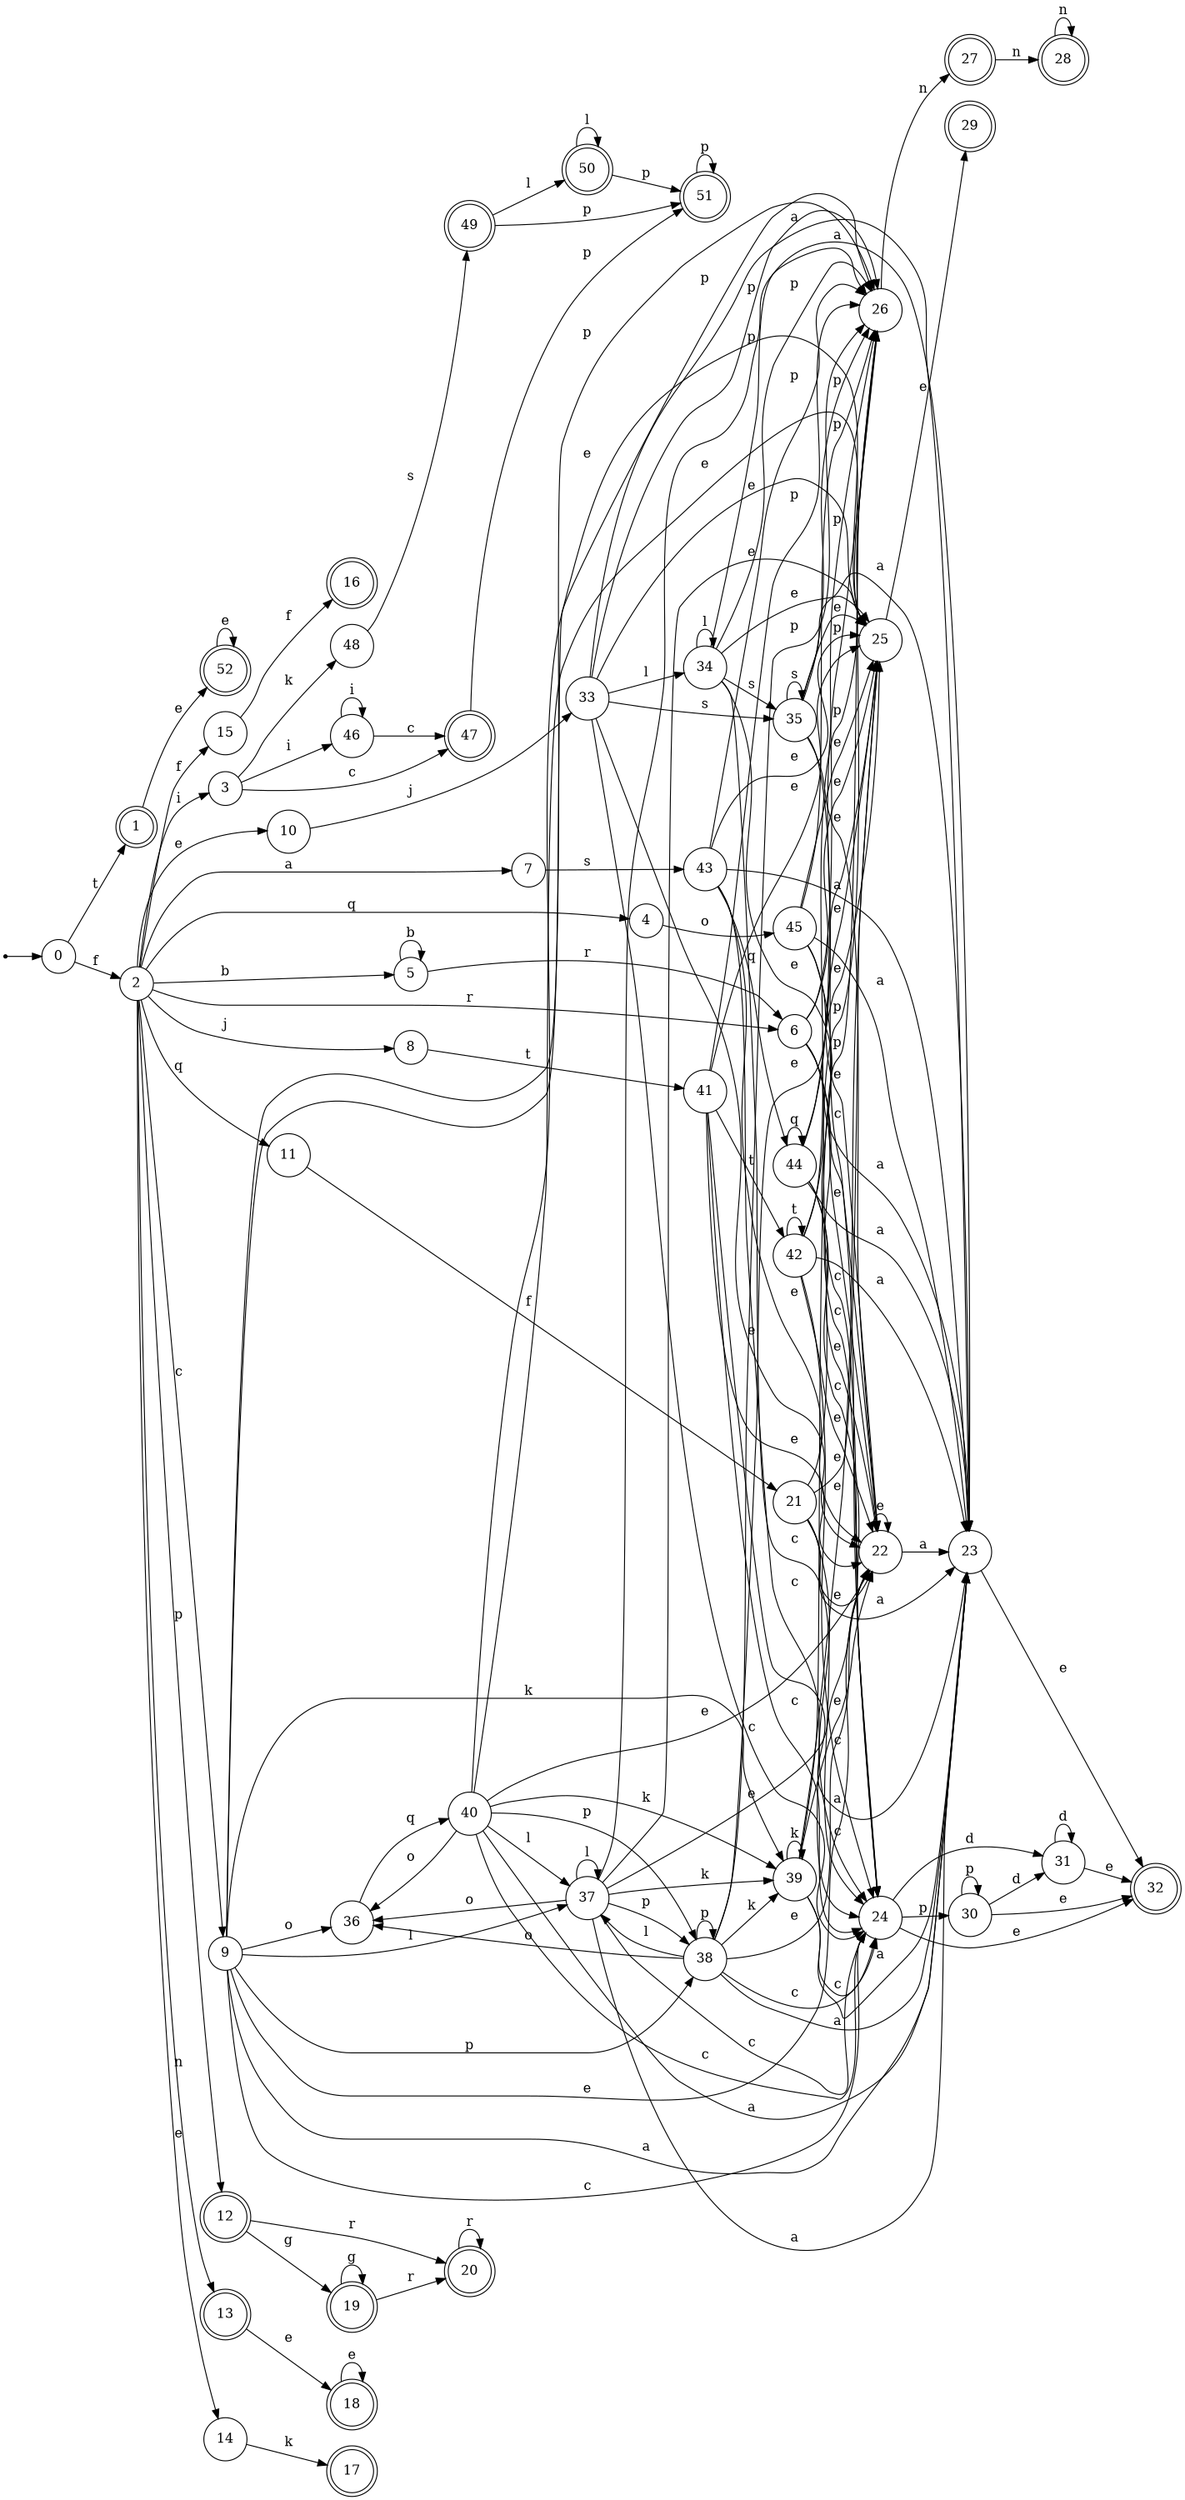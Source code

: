 digraph finite_state_machine {
rankdir=LR;
size="20,20";
node [shape = point]; "dummy0"
node [shape = circle]; "0";
"dummy0" -> "0";
node [shape = doublecircle]; "1";node [shape = circle]; "2";
node [shape = circle]; "3";
node [shape = circle]; "4";
node [shape = circle]; "5";
node [shape = circle]; "6";
node [shape = circle]; "7";
node [shape = circle]; "8";
node [shape = circle]; "9";
node [shape = circle]; "10";
node [shape = circle]; "11";
node [shape = doublecircle]; "12";node [shape = doublecircle]; "13";node [shape = circle]; "14";
node [shape = circle]; "15";
node [shape = doublecircle]; "16";node [shape = doublecircle]; "17";node [shape = doublecircle]; "18";node [shape = doublecircle]; "19";node [shape = doublecircle]; "20";node [shape = circle]; "21";
node [shape = circle]; "22";
node [shape = circle]; "23";
node [shape = circle]; "24";
node [shape = circle]; "25";
node [shape = circle]; "26";
node [shape = doublecircle]; "27";node [shape = doublecircle]; "28";node [shape = doublecircle]; "29";node [shape = circle]; "30";
node [shape = circle]; "31";
node [shape = doublecircle]; "32";node [shape = circle]; "33";
node [shape = circle]; "34";
node [shape = circle]; "35";
node [shape = circle]; "36";
node [shape = circle]; "37";
node [shape = circle]; "38";
node [shape = circle]; "39";
node [shape = circle]; "40";
node [shape = circle]; "41";
node [shape = circle]; "42";
node [shape = circle]; "43";
node [shape = circle]; "44";
node [shape = circle]; "45";
node [shape = circle]; "46";
node [shape = doublecircle]; "47";node [shape = circle]; "48";
node [shape = doublecircle]; "49";node [shape = doublecircle]; "50";node [shape = doublecircle]; "51";node [shape = doublecircle]; "52";"0" -> "1" [label = "t"];
 "0" -> "2" [label = "f"];
 "2" -> "3" [label = "i"];
 "2" -> "11" [label = "q"];
 "2" -> "4" [label = "q"];
 "2" -> "5" [label = "b"];
 "2" -> "6" [label = "r"];
 "2" -> "7" [label = "a"];
 "2" -> "8" [label = "j"];
 "2" -> "9" [label = "c"];
 "2" -> "10" [label = "e"];
 "2" -> "14" [label = "e"];
 "2" -> "12" [label = "p"];
 "2" -> "13" [label = "n"];
 "2" -> "15" [label = "f"];
 "15" -> "16" [label = "f"];
 "14" -> "17" [label = "k"];
 "13" -> "18" [label = "e"];
 "18" -> "18" [label = "e"];
 "12" -> "19" [label = "g"];
 "12" -> "20" [label = "r"];
 "20" -> "20" [label = "r"];
 "19" -> "19" [label = "g"];
 "19" -> "20" [label = "r"];
 "11" -> "21" [label = "f"];
 "21" -> "25" [label = "e"];
 "21" -> "22" [label = "e"];
 "21" -> "23" [label = "a"];
 "21" -> "24" [label = "c"];
 "21" -> "26" [label = "p"];
 "26" -> "27" [label = "n"];
 "27" -> "28" [label = "n"];
 "28" -> "28" [label = "n"];
 "25" -> "29" [label = "e"];
 "24" -> "30" [label = "p"];
 "24" -> "31" [label = "d"];
 "24" -> "32" [label = "e"];
 "31" -> "31" [label = "d"];
 "31" -> "32" [label = "e"];
 "30" -> "30" [label = "p"];
 "30" -> "31" [label = "d"];
 "30" -> "32" [label = "e"];
 "23" -> "32" [label = "e"];
 "22" -> "22" [label = "e"];
 "22" -> "23" [label = "a"];
 "10" -> "33" [label = "j"];
 "33" -> "34" [label = "l"];
 "33" -> "35" [label = "s"];
 "33" -> "25" [label = "e"];
 "33" -> "22" [label = "e"];
 "33" -> "23" [label = "a"];
 "33" -> "24" [label = "c"];
 "33" -> "26" [label = "p"];
 "35" -> "35" [label = "s"];
 "35" -> "25" [label = "e"];
 "35" -> "22" [label = "e"];
 "35" -> "23" [label = "a"];
 "35" -> "24" [label = "c"];
 "35" -> "26" [label = "p"];
 "34" -> "34" [label = "l"];
 "34" -> "35" [label = "s"];
 "34" -> "25" [label = "e"];
 "34" -> "22" [label = "e"];
 "34" -> "23" [label = "a"];
 "34" -> "24" [label = "c"];
 "34" -> "26" [label = "p"];
 "9" -> "36" [label = "o"];
 "9" -> "37" [label = "l"];
 "9" -> "26" [label = "p"];
 "9" -> "38" [label = "p"];
 "9" -> "39" [label = "k"];
 "9" -> "25" [label = "e"];
 "9" -> "22" [label = "e"];
 "9" -> "23" [label = "a"];
 "9" -> "24" [label = "c"];
 "39" -> "39" [label = "k"];
 "39" -> "25" [label = "e"];
 "39" -> "22" [label = "e"];
 "39" -> "23" [label = "a"];
 "39" -> "24" [label = "c"];
 "39" -> "26" [label = "p"];
 "38" -> "26" [label = "p"];
 "38" -> "38" [label = "p"];
 "38" -> "36" [label = "o"];
 "38" -> "37" [label = "l"];
 "38" -> "39" [label = "k"];
 "38" -> "25" [label = "e"];
 "38" -> "22" [label = "e"];
 "38" -> "23" [label = "a"];
 "38" -> "24" [label = "c"];
 "37" -> "37" [label = "l"];
 "37" -> "36" [label = "o"];
 "37" -> "26" [label = "p"];
 "37" -> "38" [label = "p"];
 "37" -> "39" [label = "k"];
 "37" -> "25" [label = "e"];
 "37" -> "22" [label = "e"];
 "37" -> "23" [label = "a"];
 "37" -> "24" [label = "c"];
 "36" -> "40" [label = "q"];
 "40" -> "36" [label = "o"];
 "40" -> "37" [label = "l"];
 "40" -> "26" [label = "p"];
 "40" -> "38" [label = "p"];
 "40" -> "39" [label = "k"];
 "40" -> "25" [label = "e"];
 "40" -> "22" [label = "e"];
 "40" -> "23" [label = "a"];
 "40" -> "24" [label = "c"];
 "8" -> "41" [label = "t"];
 "41" -> "42" [label = "t"];
 "41" -> "25" [label = "e"];
 "41" -> "22" [label = "e"];
 "41" -> "23" [label = "a"];
 "41" -> "24" [label = "c"];
 "41" -> "26" [label = "p"];
 "42" -> "42" [label = "t"];
 "42" -> "25" [label = "e"];
 "42" -> "22" [label = "e"];
 "42" -> "23" [label = "a"];
 "42" -> "24" [label = "c"];
 "42" -> "26" [label = "p"];
 "7" -> "43" [label = "s"];
 "43" -> "44" [label = "q"];
 "43" -> "25" [label = "e"];
 "43" -> "22" [label = "e"];
 "43" -> "23" [label = "a"];
 "43" -> "24" [label = "c"];
 "43" -> "26" [label = "p"];
 "44" -> "44" [label = "q"];
 "44" -> "25" [label = "e"];
 "44" -> "22" [label = "e"];
 "44" -> "23" [label = "a"];
 "44" -> "24" [label = "c"];
 "44" -> "26" [label = "p"];
 "6" -> "25" [label = "e"];
 "6" -> "22" [label = "e"];
 "6" -> "23" [label = "a"];
 "6" -> "24" [label = "c"];
 "6" -> "26" [label = "p"];
 "5" -> "5" [label = "b"];
 "5" -> "6" [label = "r"];
 "4" -> "45" [label = "o"];
 "45" -> "25" [label = "e"];
 "45" -> "22" [label = "e"];
 "45" -> "23" [label = "a"];
 "45" -> "24" [label = "c"];
 "45" -> "26" [label = "p"];
 "3" -> "46" [label = "i"];
 "3" -> "47" [label = "c"];
 "3" -> "48" [label = "k"];
 "48" -> "49" [label = "s"];
 "49" -> "50" [label = "l"];
 "49" -> "51" [label = "p"];
 "51" -> "51" [label = "p"];
 "50" -> "50" [label = "l"];
 "50" -> "51" [label = "p"];
 "47" -> "51" [label = "p"];
 "46" -> "46" [label = "i"];
 "46" -> "47" [label = "c"];
 "1" -> "52" [label = "e"];
 "52" -> "52" [label = "e"];
 }
